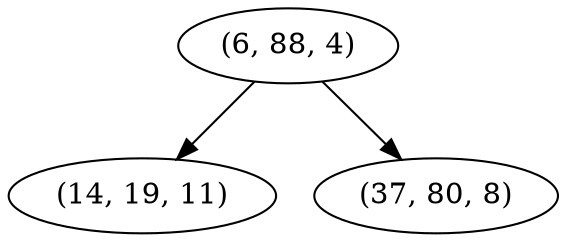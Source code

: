 digraph tree {
    "(6, 88, 4)";
    "(14, 19, 11)";
    "(37, 80, 8)";
    "(6, 88, 4)" -> "(14, 19, 11)";
    "(6, 88, 4)" -> "(37, 80, 8)";
}
